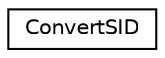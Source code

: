 digraph "Graphical Class Hierarchy"
{
 // LATEX_PDF_SIZE
  edge [fontname="Helvetica",fontsize="10",labelfontname="Helvetica",labelfontsize="10"];
  node [fontname="Helvetica",fontsize="10",shape=record];
  rankdir="LR";
  Node0 [label="ConvertSID",height=0.2,width=0.4,color="black", fillcolor="white", style="filled",URL="$classSIDParam_1_1ConvertSID.html",tooltip=" "];
}
